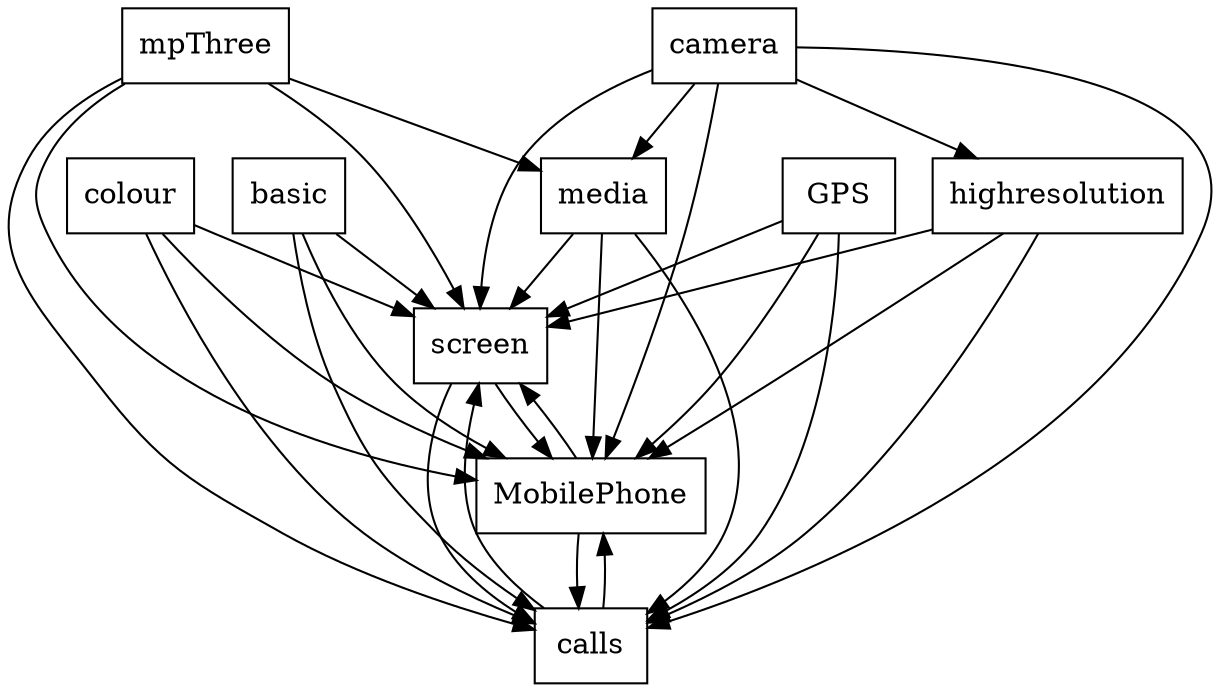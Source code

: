 digraph{
graph [rankdir=TB];
node [shape=box];
edge [arrowhead=normal];
0[label="colour",]
1[label="screen",]
2[label="basic",]
3[label="mpThree",]
4[label="camera",]
5[label="highresolution",]
6[label="GPS",]
7[label="MobilePhone",]
8[label="media",]
9[label="calls",]
0->1[label="",]
0->7[label="",]
0->9[label="",]
1->7[label="",]
1->9[label="",]
2->1[label="",]
2->7[label="",]
2->9[label="",]
3->1[label="",]
3->7[label="",]
3->8[label="",]
3->9[label="",]
4->1[label="",]
4->5[label="",]
4->7[label="",]
4->8[label="",]
4->9[label="",]
5->1[label="",]
5->7[label="",]
5->9[label="",]
6->1[label="",]
6->7[label="",]
6->9[label="",]
7->1[label="",]
7->9[label="",]
8->1[label="",]
8->7[label="",]
8->9[label="",]
9->1[label="",]
9->7[label="",]
}
